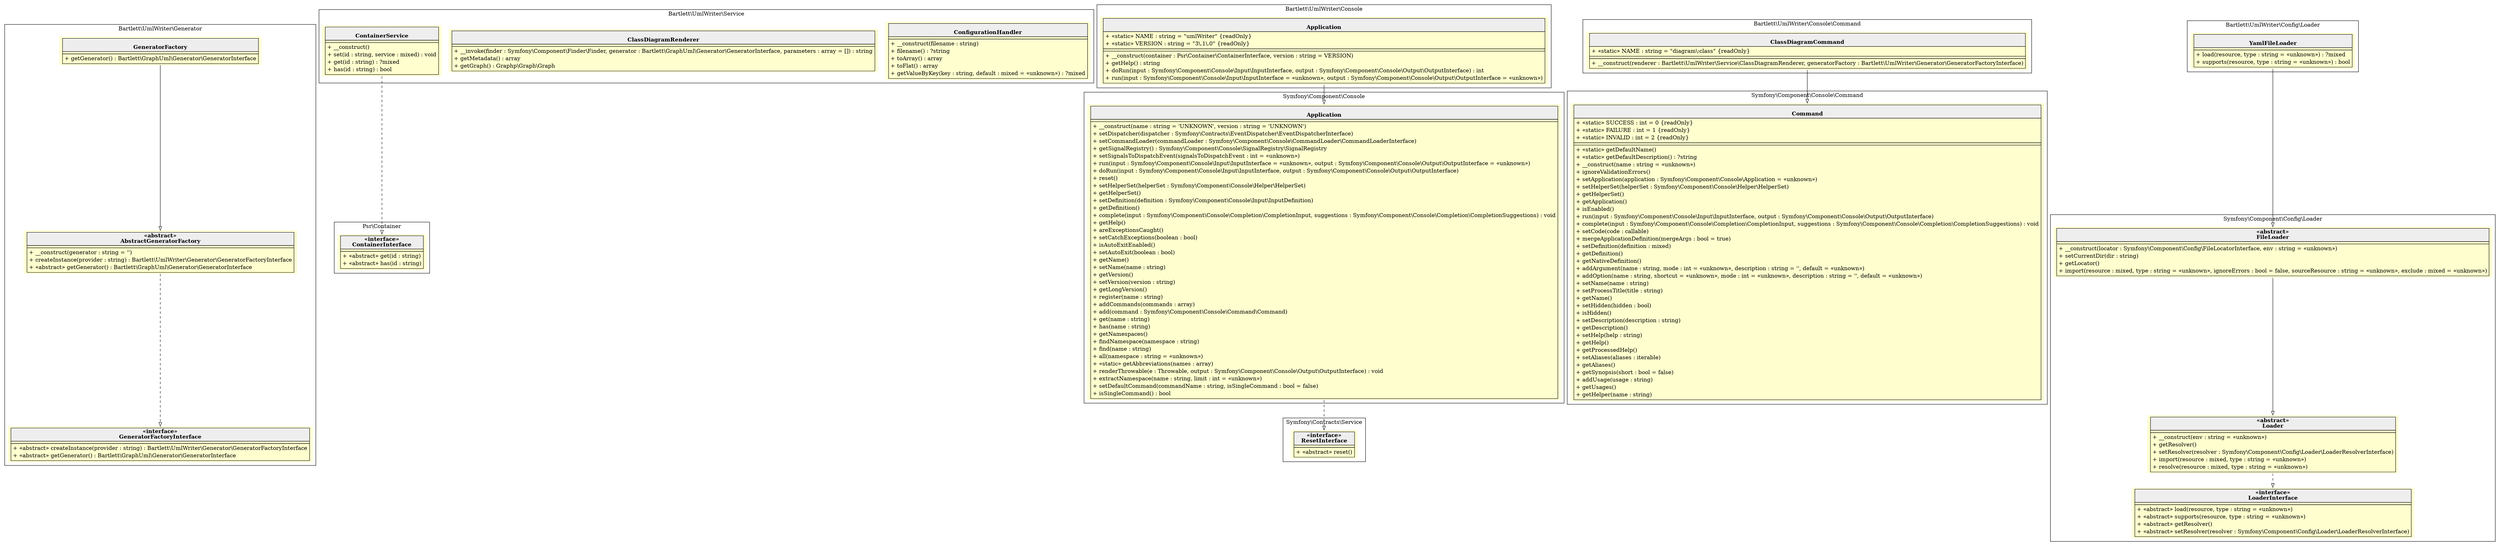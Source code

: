 digraph {
  graph [rankdir="TB" bgcolor="transparent"]
  node [fillcolor="#FEFECE" style="filled"]
  subgraph cluster_0 {
    label = "Bartlett\\UmlWriter\\Generator"
    "Bartlett\\UmlWriter\\Generator\\GeneratorFactory" [shape="none" label=<
<table cellspacing="0" border="0" cellborder="1">
    <tr><td bgcolor="#eeeeee"><b><br/>GeneratorFactory</b></td></tr>
    <tr><td></td></tr>
    <tr><td><table border="0" cellspacing="0" cellpadding="2">
    <tr><td align="left">+ getGenerator() : Bartlett\\GraphUml\\Generator\\GeneratorInterface</td></tr>
</table></td></tr>
</table>>]
    "Bartlett\\UmlWriter\\Generator\\AbstractGeneratorFactory" [shape="none" label=<
<table cellspacing="0" border="0" cellborder="1">
    <tr><td bgcolor="#eeeeee"><b>«abstract»<br/>AbstractGeneratorFactory</b></td></tr>
    <tr><td></td></tr>
    <tr><td><table border="0" cellspacing="0" cellpadding="2">
    <tr><td align="left">+ __construct(generator : string = '')</td></tr>
    <tr><td align="left">+ createInstance(provider : string) : Bartlett\\UmlWriter\\Generator\\GeneratorFactoryInterface</td></tr>
    <tr><td align="left">+ «abstract» getGenerator() : Bartlett\\GraphUml\\Generator\\GeneratorInterface</td></tr>
</table></td></tr>
</table>>]
    "Bartlett\\UmlWriter\\Generator\\GeneratorFactoryInterface" [shape="none" label=<
<table cellspacing="0" border="0" cellborder="1">
    <tr><td bgcolor="#eeeeee"><b>«interface»<br/>GeneratorFactoryInterface</b></td></tr>
    <tr><td></td></tr>
    <tr><td><table border="0" cellspacing="0" cellpadding="2">
    <tr><td align="left">+ «abstract» createInstance(provider : string) : Bartlett\\UmlWriter\\Generator\\GeneratorFactoryInterface</td></tr>
    <tr><td align="left">+ «abstract» getGenerator() : Bartlett\\GraphUml\\Generator\\GeneratorInterface</td></tr>
</table></td></tr>
</table>>]
  }
  subgraph cluster_1 {
    label = "Bartlett\\UmlWriter\\Service"
    "Bartlett\\UmlWriter\\Service\\ConfigurationHandler" [shape="none" label=<
<table cellspacing="0" border="0" cellborder="1">
    <tr><td bgcolor="#eeeeee"><b><br/>ConfigurationHandler</b></td></tr>
    <tr><td></td></tr>
    <tr><td><table border="0" cellspacing="0" cellpadding="2">
    <tr><td align="left">+ __construct(filename : string)</td></tr>
    <tr><td align="left">+ filename() : ?string</td></tr>
    <tr><td align="left">+ toArray() : array</td></tr>
    <tr><td align="left">+ toFlat() : array</td></tr>
    <tr><td align="left">+ getValueByKey(key : string, default : mixed = «unknown») : ?mixed</td></tr>
</table></td></tr>
</table>>]
    "Bartlett\\UmlWriter\\Service\\ClassDiagramRenderer" [shape="none" label=<
<table cellspacing="0" border="0" cellborder="1">
    <tr><td bgcolor="#eeeeee"><b><br/>ClassDiagramRenderer</b></td></tr>
    <tr><td></td></tr>
    <tr><td><table border="0" cellspacing="0" cellpadding="2">
    <tr><td align="left">+ __invoke(finder : Symfony\\Component\\Finder\\Finder, generator : Bartlett\\GraphUml\\Generator\\GeneratorInterface, parameters : array = []) : string</td></tr>
    <tr><td align="left">+ getMetadata() : array</td></tr>
    <tr><td align="left">+ getGraph() : Graphp\\Graph\\Graph</td></tr>
</table></td></tr>
</table>>]
    "Bartlett\\UmlWriter\\Service\\ContainerService" [shape="none" label=<
<table cellspacing="0" border="0" cellborder="1">
    <tr><td bgcolor="#eeeeee"><b><br/>ContainerService</b></td></tr>
    <tr><td></td></tr>
    <tr><td><table border="0" cellspacing="0" cellpadding="2">
    <tr><td align="left">+ __construct()</td></tr>
    <tr><td align="left">+ set(id : string, service : mixed) : void</td></tr>
    <tr><td align="left">+ get(id : string) : ?mixed</td></tr>
    <tr><td align="left">+ has(id : string) : bool</td></tr>
</table></td></tr>
</table>>]
  }
  subgraph cluster_2 {
    label = "Psr\\Container"
    "Psr\\Container\\ContainerInterface" [shape="none" label=<
<table cellspacing="0" border="0" cellborder="1">
    <tr><td bgcolor="#eeeeee"><b>«interface»<br/>ContainerInterface</b></td></tr>
    <tr><td></td></tr>
    <tr><td><table border="0" cellspacing="0" cellpadding="2">
    <tr><td align="left">+ «abstract» get(id : string)</td></tr>
    <tr><td align="left">+ «abstract» has(id : string)</td></tr>
</table></td></tr>
</table>>]
  }
  subgraph cluster_3 {
    label = "Bartlett\\UmlWriter\\Console"
    "Bartlett\\UmlWriter\\Console\\Application" [shape="none" label=<
<table cellspacing="0" border="0" cellborder="1">
    <tr><td bgcolor="#eeeeee"><b><br/>Application</b></td></tr>
    <tr><td><table border="0" cellspacing="0" cellpadding="2">
    <tr><td align="left">+ «static» NAME : string = "umlWriter" {readOnly}</td></tr>
    <tr><td align="left">+ «static» VERSION : string = "3\.1\.0" {readOnly}</td></tr>
</table></td></tr>
    <tr><td></td></tr>
    <tr><td><table border="0" cellspacing="0" cellpadding="2">
    <tr><td align="left">+ __construct(container : Psr\\Container\\ContainerInterface, version : string = VERSION)</td></tr>
    <tr><td align="left">+ getHelp() : string</td></tr>
    <tr><td align="left">+ doRun(input : Symfony\\Component\\Console\\Input\\InputInterface, output : Symfony\\Component\\Console\\Output\\OutputInterface) : int</td></tr>
    <tr><td align="left">+ run(input : Symfony\\Component\\Console\\Input\\InputInterface = «unknown», output : Symfony\\Component\\Console\\Output\\OutputInterface = «unknown»)</td></tr>
</table></td></tr>
</table>>]
  }
  subgraph cluster_4 {
    label = "Symfony\\Component\\Console"
    "Symfony\\Component\\Console\\Application" [shape="none" label=<
<table cellspacing="0" border="0" cellborder="1">
    <tr><td bgcolor="#eeeeee"><b><br/>Application</b></td></tr>
    <tr><td></td></tr>
    <tr><td><table border="0" cellspacing="0" cellpadding="2">
    <tr><td align="left">+ __construct(name : string = 'UNKNOWN', version : string = 'UNKNOWN')</td></tr>
    <tr><td align="left">+ setDispatcher(dispatcher : Symfony\\Contracts\\EventDispatcher\\EventDispatcherInterface)</td></tr>
    <tr><td align="left">+ setCommandLoader(commandLoader : Symfony\\Component\\Console\\CommandLoader\\CommandLoaderInterface)</td></tr>
    <tr><td align="left">+ getSignalRegistry() : Symfony\\Component\\Console\\SignalRegistry\\SignalRegistry</td></tr>
    <tr><td align="left">+ setSignalsToDispatchEvent(signalsToDispatchEvent : int = «unknown»)</td></tr>
    <tr><td align="left">+ run(input : Symfony\\Component\\Console\\Input\\InputInterface = «unknown», output : Symfony\\Component\\Console\\Output\\OutputInterface = «unknown»)</td></tr>
    <tr><td align="left">+ doRun(input : Symfony\\Component\\Console\\Input\\InputInterface, output : Symfony\\Component\\Console\\Output\\OutputInterface)</td></tr>
    <tr><td align="left">+ reset()</td></tr>
    <tr><td align="left">+ setHelperSet(helperSet : Symfony\\Component\\Console\\Helper\\HelperSet)</td></tr>
    <tr><td align="left">+ getHelperSet()</td></tr>
    <tr><td align="left">+ setDefinition(definition : Symfony\\Component\\Console\\Input\\InputDefinition)</td></tr>
    <tr><td align="left">+ getDefinition()</td></tr>
    <tr><td align="left">+ complete(input : Symfony\\Component\\Console\\Completion\\CompletionInput, suggestions : Symfony\\Component\\Console\\Completion\\CompletionSuggestions) : void</td></tr>
    <tr><td align="left">+ getHelp()</td></tr>
    <tr><td align="left">+ areExceptionsCaught()</td></tr>
    <tr><td align="left">+ setCatchExceptions(boolean : bool)</td></tr>
    <tr><td align="left">+ isAutoExitEnabled()</td></tr>
    <tr><td align="left">+ setAutoExit(boolean : bool)</td></tr>
    <tr><td align="left">+ getName()</td></tr>
    <tr><td align="left">+ setName(name : string)</td></tr>
    <tr><td align="left">+ getVersion()</td></tr>
    <tr><td align="left">+ setVersion(version : string)</td></tr>
    <tr><td align="left">+ getLongVersion()</td></tr>
    <tr><td align="left">+ register(name : string)</td></tr>
    <tr><td align="left">+ addCommands(commands : array)</td></tr>
    <tr><td align="left">+ add(command : Symfony\\Component\\Console\\Command\\Command)</td></tr>
    <tr><td align="left">+ get(name : string)</td></tr>
    <tr><td align="left">+ has(name : string)</td></tr>
    <tr><td align="left">+ getNamespaces()</td></tr>
    <tr><td align="left">+ findNamespace(namespace : string)</td></tr>
    <tr><td align="left">+ find(name : string)</td></tr>
    <tr><td align="left">+ all(namespace : string = «unknown»)</td></tr>
    <tr><td align="left">+ «static» getAbbreviations(names : array)</td></tr>
    <tr><td align="left">+ renderThrowable(e : Throwable, output : Symfony\\Component\\Console\\Output\\OutputInterface) : void</td></tr>
    <tr><td align="left">+ extractNamespace(name : string, limit : int = «unknown»)</td></tr>
    <tr><td align="left">+ setDefaultCommand(commandName : string, isSingleCommand : bool = false)</td></tr>
    <tr><td align="left">+ isSingleCommand() : bool</td></tr>
</table></td></tr>
</table>>]
  }
  subgraph cluster_5 {
    label = "Symfony\\Contracts\\Service"
    "Symfony\\Contracts\\Service\\ResetInterface" [shape="none" label=<
<table cellspacing="0" border="0" cellborder="1">
    <tr><td bgcolor="#eeeeee"><b>«interface»<br/>ResetInterface</b></td></tr>
    <tr><td></td></tr>
    <tr><td><table border="0" cellspacing="0" cellpadding="2">
    <tr><td align="left">+ «abstract» reset()</td></tr>
</table></td></tr>
</table>>]
  }
  subgraph cluster_6 {
    label = "Bartlett\\UmlWriter\\Console\\Command"
    "Bartlett\\UmlWriter\\Console\\Command\\ClassDiagramCommand" [shape="none" label=<
<table cellspacing="0" border="0" cellborder="1">
    <tr><td bgcolor="#eeeeee"><b><br/>ClassDiagramCommand</b></td></tr>
    <tr><td><table border="0" cellspacing="0" cellpadding="2">
    <tr><td align="left">+ «static» NAME : string = "diagram\:class" {readOnly}</td></tr>
</table></td></tr>
    <tr><td></td></tr>
    <tr><td><table border="0" cellspacing="0" cellpadding="2">
    <tr><td align="left">+ __construct(renderer : Bartlett\\UmlWriter\\Service\\ClassDiagramRenderer, generatorFactory : Bartlett\\UmlWriter\\Generator\\GeneratorFactoryInterface)</td></tr>
</table></td></tr>
</table>>]
  }
  subgraph cluster_7 {
    label = "Symfony\\Component\\Console\\Command"
    "Symfony\\Component\\Console\\Command\\Command" [shape="none" label=<
<table cellspacing="0" border="0" cellborder="1">
    <tr><td bgcolor="#eeeeee"><b><br/>Command</b></td></tr>
    <tr><td><table border="0" cellspacing="0" cellpadding="2">
    <tr><td align="left">+ «static» SUCCESS : int = 0 {readOnly}</td></tr>
    <tr><td align="left">+ «static» FAILURE : int = 1 {readOnly}</td></tr>
    <tr><td align="left">+ «static» INVALID : int = 2 {readOnly}</td></tr>
</table></td></tr>
    <tr><td></td></tr>
    <tr><td><table border="0" cellspacing="0" cellpadding="2">
    <tr><td align="left">+ «static» getDefaultName()</td></tr>
    <tr><td align="left">+ «static» getDefaultDescription() : ?string</td></tr>
    <tr><td align="left">+ __construct(name : string = «unknown»)</td></tr>
    <tr><td align="left">+ ignoreValidationErrors()</td></tr>
    <tr><td align="left">+ setApplication(application : Symfony\\Component\\Console\\Application = «unknown»)</td></tr>
    <tr><td align="left">+ setHelperSet(helperSet : Symfony\\Component\\Console\\Helper\\HelperSet)</td></tr>
    <tr><td align="left">+ getHelperSet()</td></tr>
    <tr><td align="left">+ getApplication()</td></tr>
    <tr><td align="left">+ isEnabled()</td></tr>
    <tr><td align="left">+ run(input : Symfony\\Component\\Console\\Input\\InputInterface, output : Symfony\\Component\\Console\\Output\\OutputInterface)</td></tr>
    <tr><td align="left">+ complete(input : Symfony\\Component\\Console\\Completion\\CompletionInput, suggestions : Symfony\\Component\\Console\\Completion\\CompletionSuggestions) : void</td></tr>
    <tr><td align="left">+ setCode(code : callable)</td></tr>
    <tr><td align="left">+ mergeApplicationDefinition(mergeArgs : bool = true)</td></tr>
    <tr><td align="left">+ setDefinition(definition : mixed)</td></tr>
    <tr><td align="left">+ getDefinition()</td></tr>
    <tr><td align="left">+ getNativeDefinition()</td></tr>
    <tr><td align="left">+ addArgument(name : string, mode : int = «unknown», description : string = '', default = «unknown»)</td></tr>
    <tr><td align="left">+ addOption(name : string, shortcut = «unknown», mode : int = «unknown», description : string = '', default = «unknown»)</td></tr>
    <tr><td align="left">+ setName(name : string)</td></tr>
    <tr><td align="left">+ setProcessTitle(title : string)</td></tr>
    <tr><td align="left">+ getName()</td></tr>
    <tr><td align="left">+ setHidden(hidden : bool)</td></tr>
    <tr><td align="left">+ isHidden()</td></tr>
    <tr><td align="left">+ setDescription(description : string)</td></tr>
    <tr><td align="left">+ getDescription()</td></tr>
    <tr><td align="left">+ setHelp(help : string)</td></tr>
    <tr><td align="left">+ getHelp()</td></tr>
    <tr><td align="left">+ getProcessedHelp()</td></tr>
    <tr><td align="left">+ setAliases(aliases : iterable)</td></tr>
    <tr><td align="left">+ getAliases()</td></tr>
    <tr><td align="left">+ getSynopsis(short : bool = false)</td></tr>
    <tr><td align="left">+ addUsage(usage : string)</td></tr>
    <tr><td align="left">+ getUsages()</td></tr>
    <tr><td align="left">+ getHelper(name : string)</td></tr>
</table></td></tr>
</table>>]
  }
  subgraph cluster_8 {
    label = "Bartlett\\UmlWriter\\Config\\Loader"
    "Bartlett\\UmlWriter\\Config\\Loader\\YamlFileLoader" [shape="none" label=<
<table cellspacing="0" border="0" cellborder="1">
    <tr><td bgcolor="#eeeeee"><b><br/>YamlFileLoader</b></td></tr>
    <tr><td></td></tr>
    <tr><td><table border="0" cellspacing="0" cellpadding="2">
    <tr><td align="left">+ load(resource, type : string = «unknown») : ?mixed</td></tr>
    <tr><td align="left">+ supports(resource, type : string = «unknown») : bool</td></tr>
</table></td></tr>
</table>>]
  }
  subgraph cluster_9 {
    label = "Symfony\\Component\\Config\\Loader"
    "Symfony\\Component\\Config\\Loader\\FileLoader" [shape="none" label=<
<table cellspacing="0" border="0" cellborder="1">
    <tr><td bgcolor="#eeeeee"><b>«abstract»<br/>FileLoader</b></td></tr>
    <tr><td></td></tr>
    <tr><td><table border="0" cellspacing="0" cellpadding="2">
    <tr><td align="left">+ __construct(locator : Symfony\\Component\\Config\\FileLocatorInterface, env : string = «unknown»)</td></tr>
    <tr><td align="left">+ setCurrentDir(dir : string)</td></tr>
    <tr><td align="left">+ getLocator()</td></tr>
    <tr><td align="left">+ import(resource : mixed, type : string = «unknown», ignoreErrors : bool = false, sourceResource : string = «unknown», exclude : mixed = «unknown»)</td></tr>
</table></td></tr>
</table>>]
    "Symfony\\Component\\Config\\Loader\\Loader" [shape="none" label=<
<table cellspacing="0" border="0" cellborder="1">
    <tr><td bgcolor="#eeeeee"><b>«abstract»<br/>Loader</b></td></tr>
    <tr><td></td></tr>
    <tr><td><table border="0" cellspacing="0" cellpadding="2">
    <tr><td align="left">+ __construct(env : string = «unknown»)</td></tr>
    <tr><td align="left">+ getResolver()</td></tr>
    <tr><td align="left">+ setResolver(resolver : Symfony\\Component\\Config\\Loader\\LoaderResolverInterface)</td></tr>
    <tr><td align="left">+ import(resource : mixed, type : string = «unknown»)</td></tr>
    <tr><td align="left">+ resolve(resource : mixed, type : string = «unknown»)</td></tr>
</table></td></tr>
</table>>]
    "Symfony\\Component\\Config\\Loader\\LoaderInterface" [shape="none" label=<
<table cellspacing="0" border="0" cellborder="1">
    <tr><td bgcolor="#eeeeee"><b>«interface»<br/>LoaderInterface</b></td></tr>
    <tr><td></td></tr>
    <tr><td><table border="0" cellspacing="0" cellpadding="2">
    <tr><td align="left">+ «abstract» load(resource, type : string = «unknown»)</td></tr>
    <tr><td align="left">+ «abstract» supports(resource, type : string = «unknown»)</td></tr>
    <tr><td align="left">+ «abstract» getResolver()</td></tr>
    <tr><td align="left">+ «abstract» setResolver(resolver : Symfony\\Component\\Config\\Loader\\LoaderResolverInterface)</td></tr>
</table></td></tr>
</table>>]
  }
  "Bartlett\\UmlWriter\\Generator\\AbstractGeneratorFactory" -> "Bartlett\\UmlWriter\\Generator\\GeneratorFactoryInterface" [arrowhead="empty" style="dashed"]
  "Bartlett\\UmlWriter\\Generator\\GeneratorFactory" -> "Bartlett\\UmlWriter\\Generator\\AbstractGeneratorFactory" [arrowhead="empty" style="filled"]
  "Bartlett\\UmlWriter\\Service\\ContainerService" -> "Psr\\Container\\ContainerInterface" [arrowhead="empty" style="dashed"]
  "Symfony\\Component\\Console\\Application" -> "Symfony\\Contracts\\Service\\ResetInterface" [arrowhead="empty" style="dashed"]
  "Bartlett\\UmlWriter\\Console\\Application" -> "Symfony\\Component\\Console\\Application" [arrowhead="empty" style="filled"]
  "Bartlett\\UmlWriter\\Console\\Command\\ClassDiagramCommand" -> "Symfony\\Component\\Console\\Command\\Command" [arrowhead="empty" style="filled"]
  "Symfony\\Component\\Config\\Loader\\Loader" -> "Symfony\\Component\\Config\\Loader\\LoaderInterface" [arrowhead="empty" style="dashed"]
  "Symfony\\Component\\Config\\Loader\\FileLoader" -> "Symfony\\Component\\Config\\Loader\\Loader" [arrowhead="empty" style="filled"]
  "Bartlett\\UmlWriter\\Config\\Loader\\YamlFileLoader" -> "Symfony\\Component\\Config\\Loader\\FileLoader" [arrowhead="empty" style="filled"]
}
